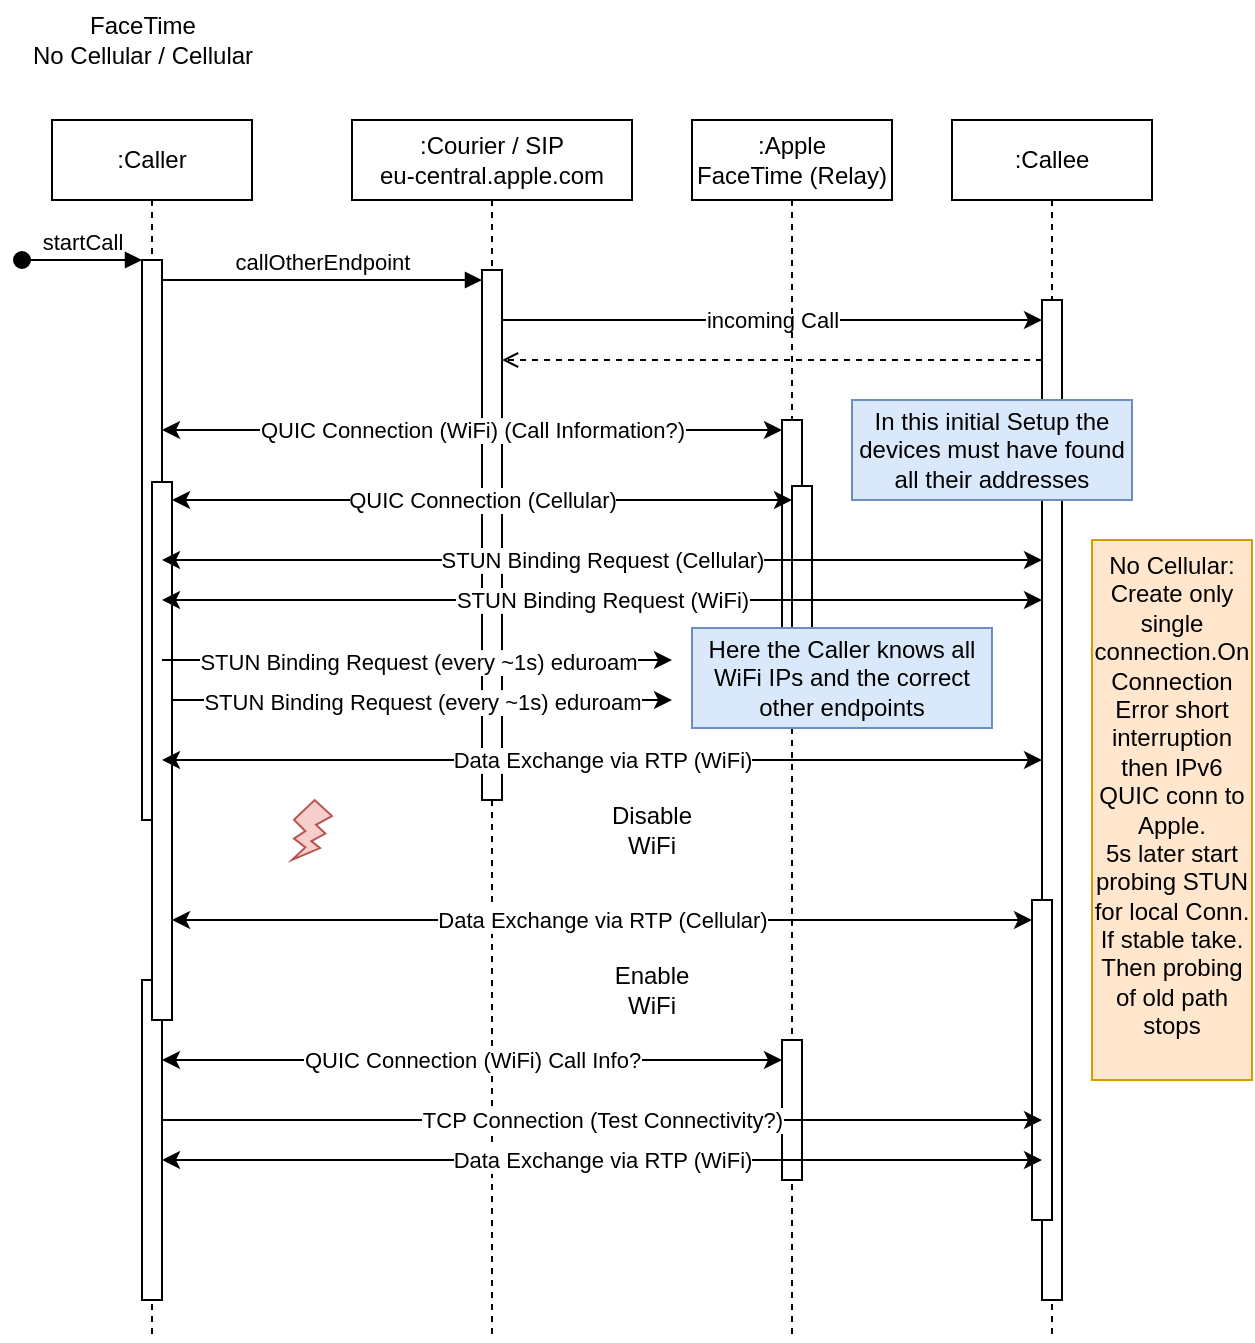 <mxfile version="23.1.6" type="device">
  <diagram name="Page-1" id="2YBvvXClWsGukQMizWep">
    <mxGraphModel dx="860" dy="861" grid="1" gridSize="10" guides="1" tooltips="1" connect="1" arrows="1" fold="1" page="1" pageScale="1" pageWidth="850" pageHeight="1100" math="0" shadow="0">
      <root>
        <mxCell id="0" />
        <mxCell id="1" parent="0" />
        <mxCell id="T4F6Rnl3pkKhbMStzOWr-2" value=":Courier / SIP&lt;br&gt;eu-central.apple.com" style="shape=umlLifeline;perimeter=lifelinePerimeter;whiteSpace=wrap;html=1;container=1;dropTarget=0;collapsible=0;recursiveResize=0;outlineConnect=0;portConstraint=eastwest;newEdgeStyle={&quot;curved&quot;:0,&quot;rounded&quot;:0};" vertex="1" parent="1">
          <mxGeometry x="210" y="70" width="140" height="610" as="geometry" />
        </mxCell>
        <mxCell id="aM9ryv3xv72pqoxQDRHE-6" value="" style="html=1;points=[];perimeter=orthogonalPerimeter;outlineConnect=0;targetShapes=umlLifeline;portConstraint=eastwest;newEdgeStyle={&quot;edgeStyle&quot;:&quot;elbowEdgeStyle&quot;,&quot;elbow&quot;:&quot;vertical&quot;,&quot;curved&quot;:0,&quot;rounded&quot;:0};" parent="T4F6Rnl3pkKhbMStzOWr-2" vertex="1">
          <mxGeometry x="65" y="75" width="10" height="265" as="geometry" />
        </mxCell>
        <mxCell id="aM9ryv3xv72pqoxQDRHE-1" value=":Caller" style="shape=umlLifeline;perimeter=lifelinePerimeter;whiteSpace=wrap;html=1;container=0;dropTarget=0;collapsible=0;recursiveResize=0;outlineConnect=0;portConstraint=eastwest;newEdgeStyle={&quot;edgeStyle&quot;:&quot;elbowEdgeStyle&quot;,&quot;elbow&quot;:&quot;vertical&quot;,&quot;curved&quot;:0,&quot;rounded&quot;:0};" parent="1" vertex="1">
          <mxGeometry x="60" y="70" width="100" height="610" as="geometry" />
        </mxCell>
        <mxCell id="aM9ryv3xv72pqoxQDRHE-2" value="" style="html=1;points=[];perimeter=orthogonalPerimeter;outlineConnect=0;targetShapes=umlLifeline;portConstraint=eastwest;newEdgeStyle={&quot;edgeStyle&quot;:&quot;elbowEdgeStyle&quot;,&quot;elbow&quot;:&quot;vertical&quot;,&quot;curved&quot;:0,&quot;rounded&quot;:0};" parent="aM9ryv3xv72pqoxQDRHE-1" vertex="1">
          <mxGeometry x="45" y="70" width="10" height="280" as="geometry" />
        </mxCell>
        <mxCell id="aM9ryv3xv72pqoxQDRHE-3" value="startCall" style="html=1;verticalAlign=bottom;startArrow=oval;endArrow=block;startSize=8;edgeStyle=elbowEdgeStyle;elbow=vertical;curved=0;rounded=0;" parent="aM9ryv3xv72pqoxQDRHE-1" target="aM9ryv3xv72pqoxQDRHE-2" edge="1">
          <mxGeometry relative="1" as="geometry">
            <mxPoint x="-15" y="70" as="sourcePoint" />
          </mxGeometry>
        </mxCell>
        <mxCell id="T4F6Rnl3pkKhbMStzOWr-25" value="" style="html=1;points=[[0,0,0,0,5],[0,1,0,0,-5],[1,0,0,0,5],[1,1,0,0,-5]];perimeter=orthogonalPerimeter;outlineConnect=0;targetShapes=umlLifeline;portConstraint=eastwest;newEdgeStyle={&quot;curved&quot;:0,&quot;rounded&quot;:0};" vertex="1" parent="aM9ryv3xv72pqoxQDRHE-1">
          <mxGeometry x="45" y="430" width="10" height="160" as="geometry" />
        </mxCell>
        <mxCell id="T4F6Rnl3pkKhbMStzOWr-29" value="STUN Binding Request (every ~1s) eduroam" style="edgeStyle=orthogonalEdgeStyle;rounded=0;orthogonalLoop=1;jettySize=auto;html=1;curved=0;" edge="1" parent="aM9ryv3xv72pqoxQDRHE-1" source="T4F6Rnl3pkKhbMStzOWr-13">
          <mxGeometry relative="1" as="geometry">
            <mxPoint x="310" y="290" as="targetPoint" />
            <Array as="points">
              <mxPoint x="180" y="290" />
              <mxPoint x="180" y="291" />
              <mxPoint x="270" y="291" />
              <mxPoint x="270" y="290" />
            </Array>
          </mxGeometry>
        </mxCell>
        <mxCell id="T4F6Rnl3pkKhbMStzOWr-13" value="" style="html=1;points=[[0,0,0,0,5],[0,1,0,0,-5],[1,0,0,0,5],[1,1,0,0,-5]];perimeter=orthogonalPerimeter;outlineConnect=0;targetShapes=umlLifeline;portConstraint=eastwest;newEdgeStyle={&quot;curved&quot;:0,&quot;rounded&quot;:0};" vertex="1" parent="aM9ryv3xv72pqoxQDRHE-1">
          <mxGeometry x="50" y="181" width="10" height="269" as="geometry" />
        </mxCell>
        <mxCell id="T4F6Rnl3pkKhbMStzOWr-28" value="STUN Binding Request (every ~1s) eduroam" style="edgeStyle=orthogonalEdgeStyle;rounded=0;orthogonalLoop=1;jettySize=auto;html=1;curved=0;" edge="1" parent="aM9ryv3xv72pqoxQDRHE-1" source="aM9ryv3xv72pqoxQDRHE-2">
          <mxGeometry relative="1" as="geometry">
            <mxPoint x="310" y="270" as="targetPoint" />
            <Array as="points">
              <mxPoint x="183" y="270" />
              <mxPoint x="183" y="271" />
              <mxPoint x="290" y="271" />
              <mxPoint x="290" y="270" />
            </Array>
          </mxGeometry>
        </mxCell>
        <mxCell id="aM9ryv3xv72pqoxQDRHE-5" value=":Callee" style="shape=umlLifeline;perimeter=lifelinePerimeter;whiteSpace=wrap;html=1;container=0;dropTarget=0;collapsible=0;recursiveResize=0;outlineConnect=0;portConstraint=eastwest;newEdgeStyle={&quot;edgeStyle&quot;:&quot;elbowEdgeStyle&quot;,&quot;elbow&quot;:&quot;vertical&quot;,&quot;curved&quot;:0,&quot;rounded&quot;:0};" parent="1" vertex="1">
          <mxGeometry x="510" y="70" width="100" height="610" as="geometry" />
        </mxCell>
        <mxCell id="T4F6Rnl3pkKhbMStzOWr-4" value="" style="html=1;points=[[0,0,0,0,5],[0,1,0,0,-5],[1,0,0,0,5],[1,1,0,0,-5]];perimeter=orthogonalPerimeter;outlineConnect=0;targetShapes=umlLifeline;portConstraint=eastwest;newEdgeStyle={&quot;curved&quot;:0,&quot;rounded&quot;:0};" vertex="1" parent="aM9ryv3xv72pqoxQDRHE-5">
          <mxGeometry x="45" y="90" width="10" height="500" as="geometry" />
        </mxCell>
        <mxCell id="T4F6Rnl3pkKhbMStzOWr-33" value="" style="html=1;points=[[0,0,0,0,5],[0,1,0,0,-5],[1,0,0,0,5],[1,1,0,0,-5]];perimeter=orthogonalPerimeter;outlineConnect=0;targetShapes=umlLifeline;portConstraint=eastwest;newEdgeStyle={&quot;curved&quot;:0,&quot;rounded&quot;:0};" vertex="1" parent="aM9ryv3xv72pqoxQDRHE-5">
          <mxGeometry x="40" y="390" width="10" height="160" as="geometry" />
        </mxCell>
        <mxCell id="aM9ryv3xv72pqoxQDRHE-7" value="callOtherEndpoint" style="html=1;verticalAlign=bottom;endArrow=block;edgeStyle=elbowEdgeStyle;elbow=vertical;curved=0;rounded=0;" parent="1" source="aM9ryv3xv72pqoxQDRHE-2" target="aM9ryv3xv72pqoxQDRHE-6" edge="1">
          <mxGeometry relative="1" as="geometry">
            <mxPoint x="215" y="160" as="sourcePoint" />
            <Array as="points">
              <mxPoint x="200" y="150" />
            </Array>
          </mxGeometry>
        </mxCell>
        <mxCell id="T4F6Rnl3pkKhbMStzOWr-1" value="FaceTime&lt;br&gt;No Cellular / Cellular" style="text;html=1;align=center;verticalAlign=middle;resizable=0;points=[];autosize=1;strokeColor=none;fillColor=none;" vertex="1" parent="1">
          <mxGeometry x="40" y="10" width="130" height="40" as="geometry" />
        </mxCell>
        <mxCell id="T4F6Rnl3pkKhbMStzOWr-3" value="incoming Call" style="edgeStyle=elbowEdgeStyle;rounded=0;orthogonalLoop=1;jettySize=auto;html=1;elbow=vertical;curved=0;" edge="1" parent="1" source="aM9ryv3xv72pqoxQDRHE-6" target="T4F6Rnl3pkKhbMStzOWr-4">
          <mxGeometry relative="1" as="geometry">
            <Array as="points">
              <mxPoint x="380" y="170" />
            </Array>
          </mxGeometry>
        </mxCell>
        <mxCell id="T4F6Rnl3pkKhbMStzOWr-5" style="edgeStyle=orthogonalEdgeStyle;rounded=0;orthogonalLoop=1;jettySize=auto;html=1;curved=0;dashed=1;endArrow=open;endFill=0;" edge="1" parent="1" source="T4F6Rnl3pkKhbMStzOWr-4" target="aM9ryv3xv72pqoxQDRHE-6">
          <mxGeometry relative="1" as="geometry">
            <Array as="points">
              <mxPoint x="380" y="190" />
              <mxPoint x="380" y="190" />
            </Array>
          </mxGeometry>
        </mxCell>
        <mxCell id="T4F6Rnl3pkKhbMStzOWr-8" value=":Apple&lt;br&gt;FaceTime (Relay)" style="shape=umlLifeline;perimeter=lifelinePerimeter;whiteSpace=wrap;html=1;container=1;dropTarget=0;collapsible=0;recursiveResize=0;outlineConnect=0;portConstraint=eastwest;newEdgeStyle={&quot;curved&quot;:0,&quot;rounded&quot;:0};" vertex="1" parent="1">
          <mxGeometry x="380" y="70" width="100" height="610" as="geometry" />
        </mxCell>
        <mxCell id="T4F6Rnl3pkKhbMStzOWr-10" value="" style="html=1;points=[[0,0,0,0,5],[0,1,0,0,-5],[1,0,0,0,5],[1,1,0,0,-5]];perimeter=orthogonalPerimeter;outlineConnect=0;targetShapes=umlLifeline;portConstraint=eastwest;newEdgeStyle={&quot;curved&quot;:0,&quot;rounded&quot;:0};" vertex="1" parent="T4F6Rnl3pkKhbMStzOWr-8">
          <mxGeometry x="45" y="150" width="10" height="150" as="geometry" />
        </mxCell>
        <mxCell id="T4F6Rnl3pkKhbMStzOWr-12" value="" style="html=1;points=[[0,0,0,0,5],[0,1,0,0,-5],[1,0,0,0,5],[1,1,0,0,-5]];perimeter=orthogonalPerimeter;outlineConnect=0;targetShapes=umlLifeline;portConstraint=eastwest;newEdgeStyle={&quot;curved&quot;:0,&quot;rounded&quot;:0};" vertex="1" parent="T4F6Rnl3pkKhbMStzOWr-8">
          <mxGeometry x="50" y="183" width="10" height="107" as="geometry" />
        </mxCell>
        <mxCell id="T4F6Rnl3pkKhbMStzOWr-31" value="" style="html=1;points=[[0,0,0,0,5],[0,1,0,0,-5],[1,0,0,0,5],[1,1,0,0,-5]];perimeter=orthogonalPerimeter;outlineConnect=0;targetShapes=umlLifeline;portConstraint=eastwest;newEdgeStyle={&quot;curved&quot;:0,&quot;rounded&quot;:0};" vertex="1" parent="T4F6Rnl3pkKhbMStzOWr-8">
          <mxGeometry x="45" y="460" width="10" height="70" as="geometry" />
        </mxCell>
        <mxCell id="T4F6Rnl3pkKhbMStzOWr-9" value="QUIC Connection (WiFi) (Call Information?)" style="edgeStyle=elbowEdgeStyle;rounded=0;orthogonalLoop=1;jettySize=auto;html=1;elbow=vertical;curved=0;entryX=0;entryY=0;entryDx=0;entryDy=5;entryPerimeter=0;startArrow=classic;startFill=1;" edge="1" parent="1" source="aM9ryv3xv72pqoxQDRHE-2" target="T4F6Rnl3pkKhbMStzOWr-10">
          <mxGeometry relative="1" as="geometry" />
        </mxCell>
        <mxCell id="T4F6Rnl3pkKhbMStzOWr-14" value="QUIC Connection (Cellular)" style="edgeStyle=orthogonalEdgeStyle;rounded=0;orthogonalLoop=1;jettySize=auto;html=1;curved=0;startArrow=classic;startFill=1;" edge="1" parent="1" target="T4F6Rnl3pkKhbMStzOWr-12">
          <mxGeometry relative="1" as="geometry">
            <mxPoint x="120" y="260" as="sourcePoint" />
            <Array as="points">
              <mxPoint x="120" y="260" />
            </Array>
            <mxPoint as="offset" />
          </mxGeometry>
        </mxCell>
        <mxCell id="T4F6Rnl3pkKhbMStzOWr-18" value="STUN Binding Request (Cellular)" style="edgeStyle=elbowEdgeStyle;rounded=0;orthogonalLoop=1;jettySize=auto;html=1;elbow=vertical;curved=0;startArrow=classic;startFill=1;" edge="1" parent="1" source="aM9ryv3xv72pqoxQDRHE-2" target="T4F6Rnl3pkKhbMStzOWr-4">
          <mxGeometry x="0.0" relative="1" as="geometry">
            <mxPoint x="360" y="380" as="targetPoint" />
            <Array as="points">
              <mxPoint x="340" y="290" />
            </Array>
            <mxPoint as="offset" />
          </mxGeometry>
        </mxCell>
        <mxCell id="T4F6Rnl3pkKhbMStzOWr-19" value="STUN Binding Request (WiFi)" style="edgeStyle=elbowEdgeStyle;rounded=0;orthogonalLoop=1;jettySize=auto;html=1;elbow=vertical;curved=0;startArrow=classic;startFill=1;" edge="1" parent="1" source="aM9ryv3xv72pqoxQDRHE-2" target="T4F6Rnl3pkKhbMStzOWr-4">
          <mxGeometry relative="1" as="geometry">
            <Array as="points">
              <mxPoint x="340" y="310" />
            </Array>
          </mxGeometry>
        </mxCell>
        <mxCell id="T4F6Rnl3pkKhbMStzOWr-20" value="Data Exchange via RTP (WiFi)" style="edgeStyle=elbowEdgeStyle;rounded=0;orthogonalLoop=1;jettySize=auto;html=1;elbow=vertical;curved=0;startArrow=classic;startFill=1;" edge="1" parent="1" source="aM9ryv3xv72pqoxQDRHE-2" target="T4F6Rnl3pkKhbMStzOWr-4">
          <mxGeometry relative="1" as="geometry">
            <Array as="points">
              <mxPoint x="330" y="390" />
            </Array>
          </mxGeometry>
        </mxCell>
        <mxCell id="T4F6Rnl3pkKhbMStzOWr-22" value="" style="verticalLabelPosition=bottom;verticalAlign=top;html=1;shape=mxgraph.basic.flash;fillColor=#f8cecc;strokeColor=#b85450;" vertex="1" parent="1">
          <mxGeometry x="180" y="410" width="20" height="30" as="geometry" />
        </mxCell>
        <mxCell id="T4F6Rnl3pkKhbMStzOWr-23" value="Disable WiFi" style="text;html=1;align=center;verticalAlign=middle;whiteSpace=wrap;rounded=0;" vertex="1" parent="1">
          <mxGeometry x="330" y="410" width="60" height="30" as="geometry" />
        </mxCell>
        <mxCell id="T4F6Rnl3pkKhbMStzOWr-24" value="Data Exchange via RTP (Cellular)" style="edgeStyle=elbowEdgeStyle;rounded=0;orthogonalLoop=1;jettySize=auto;html=1;elbow=vertical;curved=0;startArrow=classic;startFill=1;" edge="1" parent="1" source="T4F6Rnl3pkKhbMStzOWr-13">
          <mxGeometry relative="1" as="geometry">
            <mxPoint x="160" y="510" as="sourcePoint" />
            <mxPoint x="550" y="470" as="targetPoint" />
            <Array as="points">
              <mxPoint x="380" y="470" />
            </Array>
          </mxGeometry>
        </mxCell>
        <mxCell id="T4F6Rnl3pkKhbMStzOWr-26" value="Data Exchange via RTP (WiFi)" style="edgeStyle=elbowEdgeStyle;rounded=0;orthogonalLoop=1;jettySize=auto;html=1;elbow=vertical;curved=0;startArrow=classic;startFill=1;" edge="1" parent="1" source="T4F6Rnl3pkKhbMStzOWr-25" target="T4F6Rnl3pkKhbMStzOWr-4">
          <mxGeometry relative="1" as="geometry">
            <mxPoint x="160" y="570" as="sourcePoint" />
            <mxPoint x="600" y="570" as="targetPoint" />
            <Array as="points">
              <mxPoint x="370" y="590" />
            </Array>
          </mxGeometry>
        </mxCell>
        <mxCell id="T4F6Rnl3pkKhbMStzOWr-27" value="Enable WiFi" style="text;html=1;align=center;verticalAlign=middle;whiteSpace=wrap;rounded=0;" vertex="1" parent="1">
          <mxGeometry x="330" y="490" width="60" height="30" as="geometry" />
        </mxCell>
        <mxCell id="T4F6Rnl3pkKhbMStzOWr-30" value="QUIC Connection (WiFi) Call Info?" style="edgeStyle=orthogonalEdgeStyle;rounded=0;orthogonalLoop=1;jettySize=auto;html=1;curved=0;startArrow=classic;startFill=1;" edge="1" parent="1" source="T4F6Rnl3pkKhbMStzOWr-25" target="T4F6Rnl3pkKhbMStzOWr-31">
          <mxGeometry relative="1" as="geometry">
            <Array as="points">
              <mxPoint x="270" y="540" />
              <mxPoint x="270" y="540" />
            </Array>
          </mxGeometry>
        </mxCell>
        <mxCell id="T4F6Rnl3pkKhbMStzOWr-32" value="TCP Connection (Test Connectivity?)" style="edgeStyle=orthogonalEdgeStyle;rounded=0;orthogonalLoop=1;jettySize=auto;html=1;curved=0;" edge="1" parent="1" source="T4F6Rnl3pkKhbMStzOWr-25" target="T4F6Rnl3pkKhbMStzOWr-4">
          <mxGeometry relative="1" as="geometry">
            <Array as="points">
              <mxPoint x="340" y="570" />
              <mxPoint x="340" y="570" />
            </Array>
          </mxGeometry>
        </mxCell>
        <mxCell id="T4F6Rnl3pkKhbMStzOWr-34" value="In this initial Setup the devices must have found all their addresses" style="text;html=1;align=center;verticalAlign=middle;whiteSpace=wrap;rounded=0;fillColor=#dae8fc;strokeColor=#6c8ebf;" vertex="1" parent="1">
          <mxGeometry x="460" y="210" width="140" height="50" as="geometry" />
        </mxCell>
        <mxCell id="T4F6Rnl3pkKhbMStzOWr-36" value="Here the Caller knows all WiFi IPs and the correct other endpoints" style="text;html=1;align=center;verticalAlign=middle;whiteSpace=wrap;rounded=0;fillColor=#dae8fc;strokeColor=#6c8ebf;" vertex="1" parent="1">
          <mxGeometry x="380" y="324" width="150" height="50" as="geometry" />
        </mxCell>
        <mxCell id="T4F6Rnl3pkKhbMStzOWr-37" value="No Cellular: Create only single connection.On Connection Error short interruption then IPv6 QUIC conn to Apple.&lt;br&gt;5s later start probing STUN for local Conn. If stable take. Then probing of old path stops&lt;br&gt;&lt;div&gt;&lt;br&gt;&lt;/div&gt;" style="text;html=1;align=center;verticalAlign=middle;whiteSpace=wrap;rounded=0;fillColor=#ffe6cc;strokeColor=#d79b00;" vertex="1" parent="1">
          <mxGeometry x="580" y="280" width="80" height="270" as="geometry" />
        </mxCell>
      </root>
    </mxGraphModel>
  </diagram>
</mxfile>
